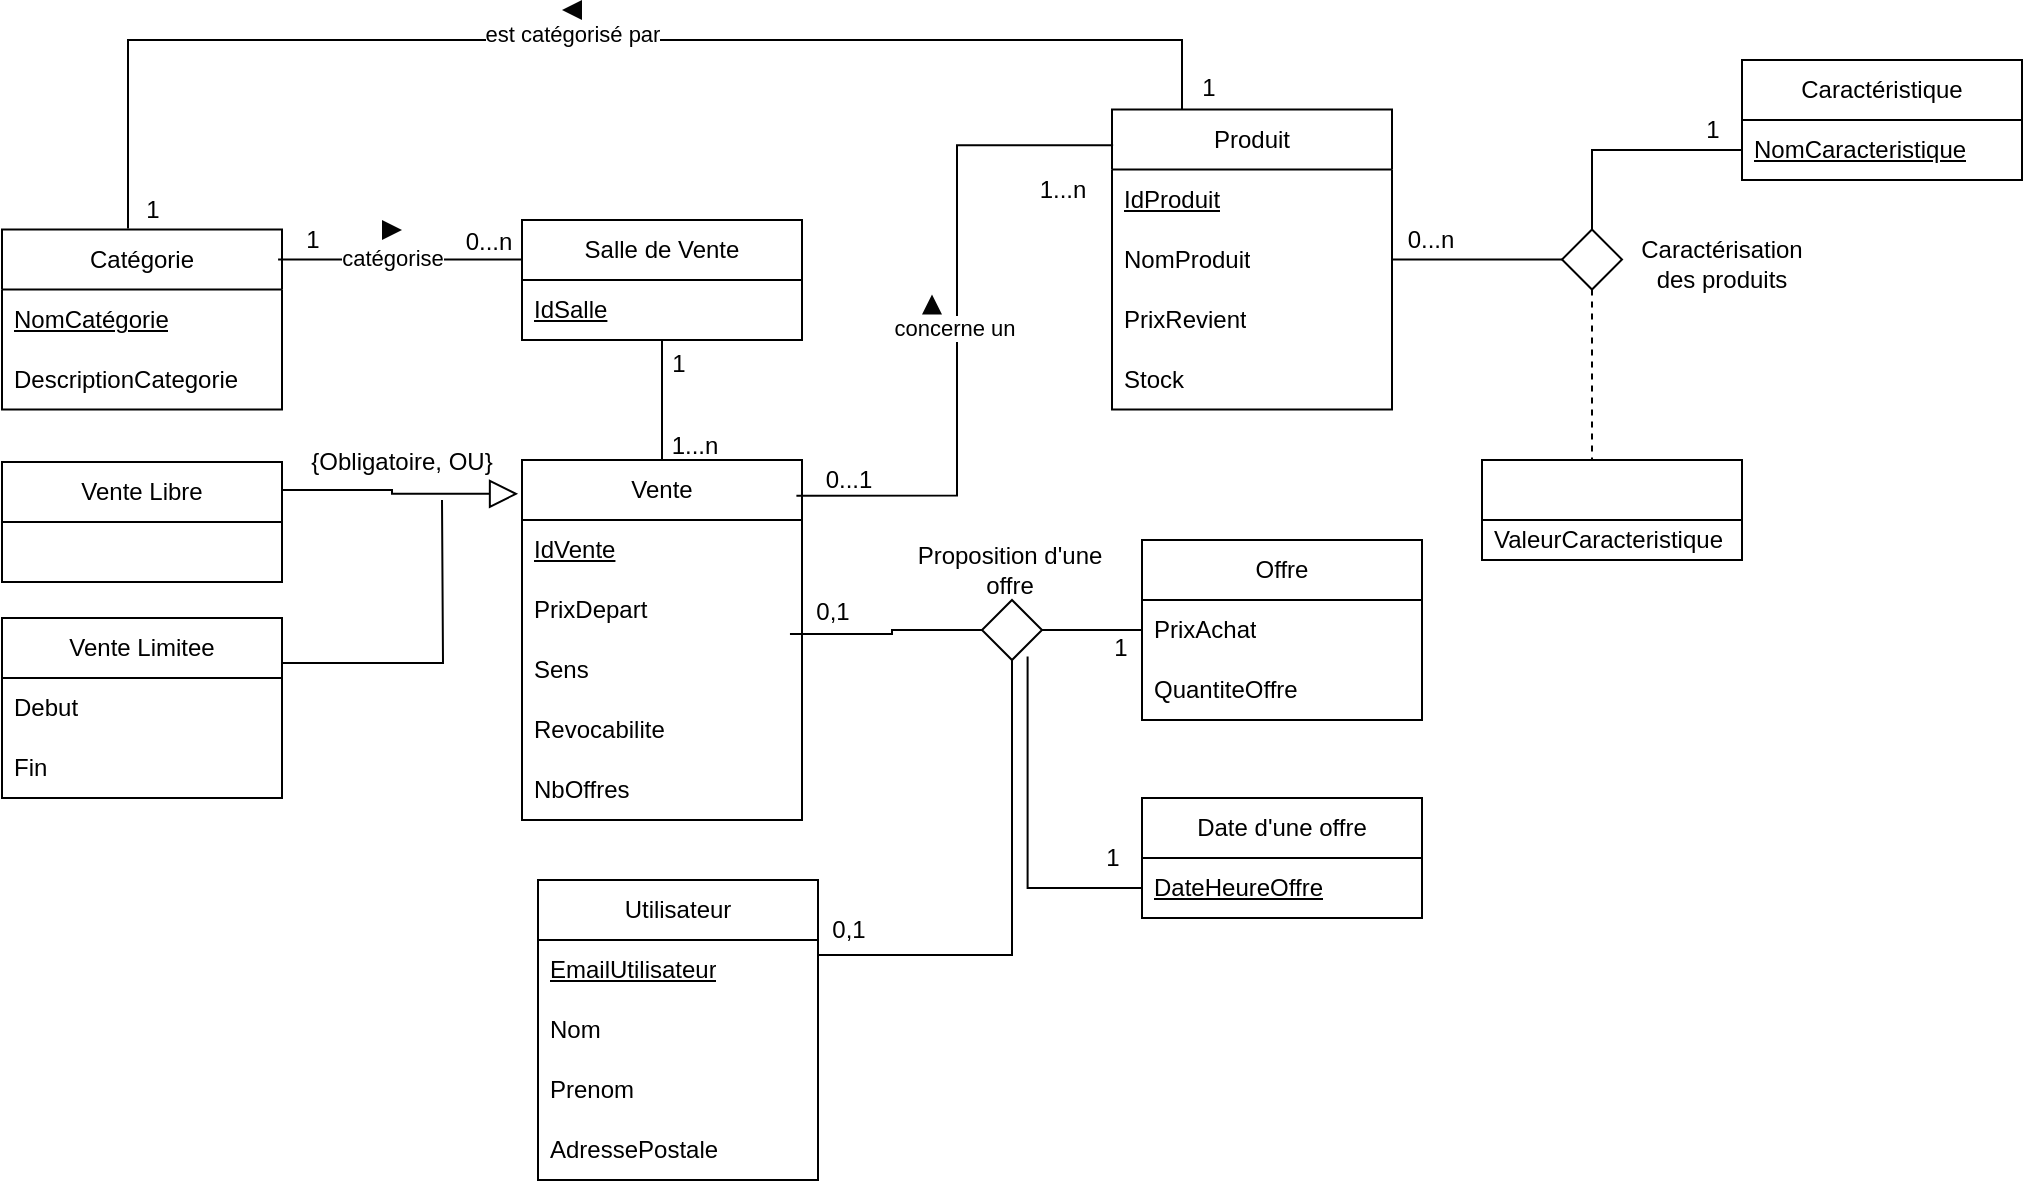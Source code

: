 <mxfile version="24.8.6">
  <diagram id="R2lEEEUBdFMjLlhIrx00" name="Page-1">
    <mxGraphModel dx="1137" dy="663" grid="1" gridSize="10" guides="1" tooltips="1" connect="1" arrows="1" fold="1" page="1" pageScale="1" pageWidth="1100" pageHeight="850" math="0" shadow="0" extFonts="Permanent Marker^https://fonts.googleapis.com/css?family=Permanent+Marker">
      <root>
        <mxCell id="0" />
        <mxCell id="1" parent="0" />
        <mxCell id="Ggqdh9_-7A-ZIkTWF8em-8" value="Produit" style="swimlane;fontStyle=0;childLayout=stackLayout;horizontal=1;startSize=30;horizontalStack=0;resizeParent=1;resizeParentMax=0;resizeLast=0;collapsible=1;marginBottom=0;whiteSpace=wrap;html=1;" parent="1" vertex="1">
          <mxGeometry x="615" y="224.75" width="140" height="150" as="geometry">
            <mxRectangle x="485" y="120" width="80" height="30" as="alternateBounds" />
          </mxGeometry>
        </mxCell>
        <mxCell id="Ggqdh9_-7A-ZIkTWF8em-9" value="&lt;u&gt;IdProduit&lt;/u&gt;" style="text;strokeColor=none;fillColor=none;align=left;verticalAlign=middle;spacingLeft=4;spacingRight=4;overflow=hidden;points=[[0,0.5],[1,0.5]];portConstraint=eastwest;rotatable=0;whiteSpace=wrap;html=1;" parent="Ggqdh9_-7A-ZIkTWF8em-8" vertex="1">
          <mxGeometry y="30" width="140" height="30" as="geometry" />
        </mxCell>
        <mxCell id="Ggqdh9_-7A-ZIkTWF8em-10" value="NomProduit" style="text;strokeColor=none;fillColor=none;align=left;verticalAlign=middle;spacingLeft=4;spacingRight=4;overflow=hidden;points=[[0,0.5],[1,0.5]];portConstraint=eastwest;rotatable=0;whiteSpace=wrap;html=1;" parent="Ggqdh9_-7A-ZIkTWF8em-8" vertex="1">
          <mxGeometry y="60" width="140" height="30" as="geometry" />
        </mxCell>
        <mxCell id="Ggqdh9_-7A-ZIkTWF8em-11" value="PrixRevient" style="text;strokeColor=none;fillColor=none;align=left;verticalAlign=middle;spacingLeft=4;spacingRight=4;overflow=hidden;points=[[0,0.5],[1,0.5]];portConstraint=eastwest;rotatable=0;whiteSpace=wrap;html=1;" parent="Ggqdh9_-7A-ZIkTWF8em-8" vertex="1">
          <mxGeometry y="90" width="140" height="30" as="geometry" />
        </mxCell>
        <mxCell id="Ggqdh9_-7A-ZIkTWF8em-18" value="Stock" style="text;strokeColor=none;fillColor=none;align=left;verticalAlign=middle;spacingLeft=4;spacingRight=4;overflow=hidden;points=[[0,0.5],[1,0.5]];portConstraint=eastwest;rotatable=0;whiteSpace=wrap;html=1;" parent="Ggqdh9_-7A-ZIkTWF8em-8" vertex="1">
          <mxGeometry y="120" width="140" height="30" as="geometry" />
        </mxCell>
        <mxCell id="ZjdiVJFrD4wn3T4_e016-46" style="edgeStyle=orthogonalEdgeStyle;rounded=0;orthogonalLoop=1;jettySize=auto;html=1;exitX=1;exitY=0.25;exitDx=0;exitDy=0;endArrow=none;endFill=0;" parent="1" source="FZLIJTJYXw8WMC6VIrll-7" edge="1">
          <mxGeometry relative="1" as="geometry">
            <mxPoint x="280" y="420" as="targetPoint" />
          </mxGeometry>
        </mxCell>
        <mxCell id="FZLIJTJYXw8WMC6VIrll-7" value="Vente Limitee" style="swimlane;fontStyle=0;childLayout=stackLayout;horizontal=1;startSize=30;horizontalStack=0;resizeParent=1;resizeParentMax=0;resizeLast=0;collapsible=1;marginBottom=0;whiteSpace=wrap;html=1;" parent="1" vertex="1">
          <mxGeometry x="60" y="479" width="140" height="90" as="geometry" />
        </mxCell>
        <mxCell id="Ggqdh9_-7A-ZIkTWF8em-62" value="Debut" style="text;strokeColor=none;fillColor=none;align=left;verticalAlign=middle;spacingLeft=4;spacingRight=4;overflow=hidden;points=[[0,0.5],[1,0.5]];portConstraint=eastwest;rotatable=0;whiteSpace=wrap;html=1;" parent="FZLIJTJYXw8WMC6VIrll-7" vertex="1">
          <mxGeometry y="30" width="140" height="30" as="geometry" />
        </mxCell>
        <mxCell id="FZLIJTJYXw8WMC6VIrll-8" value="Fin" style="text;strokeColor=none;fillColor=none;align=left;verticalAlign=middle;spacingLeft=4;spacingRight=4;overflow=hidden;points=[[0,0.5],[1,0.5]];portConstraint=eastwest;rotatable=0;whiteSpace=wrap;html=1;" parent="FZLIJTJYXw8WMC6VIrll-7" vertex="1">
          <mxGeometry y="60" width="140" height="30" as="geometry" />
        </mxCell>
        <mxCell id="FZLIJTJYXw8WMC6VIrll-11" value="Vente Libre" style="swimlane;fontStyle=0;childLayout=stackLayout;horizontal=1;startSize=30;horizontalStack=0;resizeParent=1;resizeParentMax=0;resizeLast=0;collapsible=1;marginBottom=0;whiteSpace=wrap;html=1;" parent="1" vertex="1">
          <mxGeometry x="60" y="401" width="140" height="60" as="geometry" />
        </mxCell>
        <mxCell id="Ggqdh9_-7A-ZIkTWF8em-53" style="edgeStyle=orthogonalEdgeStyle;rounded=0;orthogonalLoop=1;jettySize=auto;html=1;exitX=0.5;exitY=0;exitDx=0;exitDy=0;entryX=0.5;entryY=1;entryDx=0;entryDy=0;endArrow=none;endFill=0;" parent="1" source="FZLIJTJYXw8WMC6VIrll-20" target="FZLIJTJYXw8WMC6VIrll-25" edge="1">
          <mxGeometry relative="1" as="geometry" />
        </mxCell>
        <mxCell id="FZLIJTJYXw8WMC6VIrll-20" value="Vente" style="swimlane;fontStyle=0;childLayout=stackLayout;horizontal=1;startSize=30;horizontalStack=0;resizeParent=1;resizeParentMax=0;resizeLast=0;collapsible=1;marginBottom=0;whiteSpace=wrap;html=1;" parent="1" vertex="1">
          <mxGeometry x="320" y="400" width="140" height="180" as="geometry" />
        </mxCell>
        <mxCell id="FZLIJTJYXw8WMC6VIrll-21" value="&lt;u&gt;IdVente&lt;/u&gt;" style="text;strokeColor=none;fillColor=none;align=left;verticalAlign=middle;spacingLeft=4;spacingRight=4;overflow=hidden;points=[[0,0.5],[1,0.5]];portConstraint=eastwest;rotatable=0;whiteSpace=wrap;html=1;" parent="FZLIJTJYXw8WMC6VIrll-20" vertex="1">
          <mxGeometry y="30" width="140" height="30" as="geometry" />
        </mxCell>
        <mxCell id="Ggqdh9_-7A-ZIkTWF8em-63" value="PrixDepart" style="text;strokeColor=none;fillColor=none;align=left;verticalAlign=middle;spacingLeft=4;spacingRight=4;overflow=hidden;points=[[0,0.5],[1,0.5]];portConstraint=eastwest;rotatable=0;whiteSpace=wrap;html=1;" parent="FZLIJTJYXw8WMC6VIrll-20" vertex="1">
          <mxGeometry y="60" width="140" height="30" as="geometry" />
        </mxCell>
        <mxCell id="ZjdiVJFrD4wn3T4_e016-25" value="Sens" style="text;strokeColor=none;fillColor=none;align=left;verticalAlign=middle;spacingLeft=4;spacingRight=4;overflow=hidden;points=[[0,0.5],[1,0.5]];portConstraint=eastwest;rotatable=0;whiteSpace=wrap;html=1;" parent="FZLIJTJYXw8WMC6VIrll-20" vertex="1">
          <mxGeometry y="90" width="140" height="30" as="geometry" />
        </mxCell>
        <mxCell id="ZjdiVJFrD4wn3T4_e016-27" value="Revocabilite" style="text;strokeColor=none;fillColor=none;align=left;verticalAlign=middle;spacingLeft=4;spacingRight=4;overflow=hidden;points=[[0,0.5],[1,0.5]];portConstraint=eastwest;rotatable=0;whiteSpace=wrap;html=1;" parent="FZLIJTJYXw8WMC6VIrll-20" vertex="1">
          <mxGeometry y="120" width="140" height="30" as="geometry" />
        </mxCell>
        <mxCell id="ZjdiVJFrD4wn3T4_e016-26" value="NbOffres" style="text;strokeColor=none;fillColor=none;align=left;verticalAlign=middle;spacingLeft=4;spacingRight=4;overflow=hidden;points=[[0,0.5],[1,0.5]];portConstraint=eastwest;rotatable=0;whiteSpace=wrap;html=1;" parent="FZLIJTJYXw8WMC6VIrll-20" vertex="1">
          <mxGeometry y="150" width="140" height="30" as="geometry" />
        </mxCell>
        <mxCell id="Ggqdh9_-7A-ZIkTWF8em-52" style="edgeStyle=orthogonalEdgeStyle;rounded=0;orthogonalLoop=1;jettySize=auto;html=1;exitX=0.5;exitY=0;exitDx=0;exitDy=0;endArrow=diamond;endFill=1;strokeWidth=1;endSize=13;entryX=0.5;entryY=0;entryDx=0;entryDy=0;" parent="1" source="FZLIJTJYXw8WMC6VIrll-25" target="FZLIJTJYXw8WMC6VIrll-25" edge="1">
          <mxGeometry relative="1" as="geometry" />
        </mxCell>
        <mxCell id="FZLIJTJYXw8WMC6VIrll-25" value="Salle de Vente" style="swimlane;fontStyle=0;childLayout=stackLayout;horizontal=1;startSize=30;horizontalStack=0;resizeParent=1;resizeParentMax=0;resizeLast=0;collapsible=1;marginBottom=0;whiteSpace=wrap;html=1;" parent="1" vertex="1">
          <mxGeometry x="320" y="280" width="140" height="60" as="geometry" />
        </mxCell>
        <mxCell id="FZLIJTJYXw8WMC6VIrll-26" value="&lt;u&gt;IdSalle&lt;/u&gt;" style="text;strokeColor=none;fillColor=none;align=left;verticalAlign=middle;spacingLeft=4;spacingRight=4;overflow=hidden;points=[[0,0.5],[1,0.5]];portConstraint=eastwest;rotatable=0;whiteSpace=wrap;html=1;" parent="FZLIJTJYXw8WMC6VIrll-25" vertex="1">
          <mxGeometry y="30" width="140" height="30" as="geometry" />
        </mxCell>
        <mxCell id="Ke0XYD_HMKUoC5TSIvPC-9" style="edgeStyle=orthogonalEdgeStyle;rounded=0;orthogonalLoop=1;jettySize=auto;html=1;exitX=1;exitY=0.25;exitDx=0;exitDy=0;entryX=0.5;entryY=1;entryDx=0;entryDy=0;endArrow=none;endFill=0;" edge="1" parent="1" source="Ggqdh9_-7A-ZIkTWF8em-24" target="Ke0XYD_HMKUoC5TSIvPC-2">
          <mxGeometry relative="1" as="geometry" />
        </mxCell>
        <mxCell id="Ggqdh9_-7A-ZIkTWF8em-24" value="Utilisateur" style="swimlane;fontStyle=0;childLayout=stackLayout;horizontal=1;startSize=30;horizontalStack=0;resizeParent=1;resizeParentMax=0;resizeLast=0;collapsible=1;marginBottom=0;whiteSpace=wrap;html=1;" parent="1" vertex="1">
          <mxGeometry x="328" y="610" width="140" height="150" as="geometry">
            <mxRectangle x="580" y="170" width="80" height="30" as="alternateBounds" />
          </mxGeometry>
        </mxCell>
        <mxCell id="Ggqdh9_-7A-ZIkTWF8em-25" value="&lt;u&gt;EmailUtilisateur&lt;/u&gt;" style="text;strokeColor=none;fillColor=none;align=left;verticalAlign=middle;spacingLeft=4;spacingRight=4;overflow=hidden;points=[[0,0.5],[1,0.5]];portConstraint=eastwest;rotatable=0;whiteSpace=wrap;html=1;" parent="Ggqdh9_-7A-ZIkTWF8em-24" vertex="1">
          <mxGeometry y="30" width="140" height="30" as="geometry" />
        </mxCell>
        <mxCell id="Ggqdh9_-7A-ZIkTWF8em-26" value="Nom" style="text;strokeColor=none;fillColor=none;align=left;verticalAlign=middle;spacingLeft=4;spacingRight=4;overflow=hidden;points=[[0,0.5],[1,0.5]];portConstraint=eastwest;rotatable=0;whiteSpace=wrap;html=1;" parent="Ggqdh9_-7A-ZIkTWF8em-24" vertex="1">
          <mxGeometry y="60" width="140" height="30" as="geometry" />
        </mxCell>
        <mxCell id="Ggqdh9_-7A-ZIkTWF8em-27" value="Prenom" style="text;strokeColor=none;fillColor=none;align=left;verticalAlign=middle;spacingLeft=4;spacingRight=4;overflow=hidden;points=[[0,0.5],[1,0.5]];portConstraint=eastwest;rotatable=0;whiteSpace=wrap;html=1;" parent="Ggqdh9_-7A-ZIkTWF8em-24" vertex="1">
          <mxGeometry y="90" width="140" height="30" as="geometry" />
        </mxCell>
        <mxCell id="Ggqdh9_-7A-ZIkTWF8em-29" value="AdressePostale" style="text;strokeColor=none;fillColor=none;align=left;verticalAlign=middle;spacingLeft=4;spacingRight=4;overflow=hidden;points=[[0,0.5],[1,0.5]];portConstraint=eastwest;rotatable=0;whiteSpace=wrap;html=1;" parent="Ggqdh9_-7A-ZIkTWF8em-24" vertex="1">
          <mxGeometry y="120" width="140" height="30" as="geometry" />
        </mxCell>
        <mxCell id="Ggqdh9_-7A-ZIkTWF8em-19" value="&lt;div&gt;Caractéristique&lt;/div&gt;" style="swimlane;fontStyle=0;childLayout=stackLayout;horizontal=1;startSize=30;horizontalStack=0;resizeParent=1;resizeParentMax=0;resizeLast=0;collapsible=1;marginBottom=0;whiteSpace=wrap;html=1;" parent="1" vertex="1">
          <mxGeometry x="930" y="200" width="140" height="60" as="geometry">
            <mxRectangle x="580" y="170" width="80" height="30" as="alternateBounds" />
          </mxGeometry>
        </mxCell>
        <mxCell id="Ggqdh9_-7A-ZIkTWF8em-20" value="&lt;u&gt;NomCaracteristique&lt;/u&gt;" style="text;strokeColor=none;fillColor=none;align=left;verticalAlign=middle;spacingLeft=4;spacingRight=4;overflow=hidden;points=[[0,0.5],[1,0.5]];portConstraint=eastwest;rotatable=0;whiteSpace=wrap;html=1;" parent="Ggqdh9_-7A-ZIkTWF8em-19" vertex="1">
          <mxGeometry y="30" width="140" height="30" as="geometry" />
        </mxCell>
        <mxCell id="FZLIJTJYXw8WMC6VIrll-30" value="&lt;div&gt;{Obligatoire, OU}&lt;/div&gt;" style="text;html=1;align=center;verticalAlign=middle;whiteSpace=wrap;rounded=0;" parent="1" vertex="1">
          <mxGeometry x="210" y="386" width="100" height="30" as="geometry" />
        </mxCell>
        <mxCell id="Ggqdh9_-7A-ZIkTWF8em-36" value="Offre" style="swimlane;fontStyle=0;childLayout=stackLayout;horizontal=1;startSize=30;horizontalStack=0;resizeParent=1;resizeParentMax=0;resizeLast=0;collapsible=1;marginBottom=0;whiteSpace=wrap;html=1;" parent="1" vertex="1">
          <mxGeometry x="630" y="440" width="140" height="90" as="geometry">
            <mxRectangle x="485" y="280" width="80" height="30" as="alternateBounds" />
          </mxGeometry>
        </mxCell>
        <mxCell id="Ggqdh9_-7A-ZIkTWF8em-38" value="PrixAchat" style="text;strokeColor=none;fillColor=none;align=left;verticalAlign=middle;spacingLeft=4;spacingRight=4;overflow=hidden;points=[[0,0.5],[1,0.5]];portConstraint=eastwest;rotatable=0;whiteSpace=wrap;html=1;" parent="Ggqdh9_-7A-ZIkTWF8em-36" vertex="1">
          <mxGeometry y="30" width="140" height="30" as="geometry" />
        </mxCell>
        <mxCell id="Ggqdh9_-7A-ZIkTWF8em-41" value="QuantiteOffre" style="text;strokeColor=none;fillColor=none;align=left;verticalAlign=middle;spacingLeft=4;spacingRight=4;overflow=hidden;points=[[0,0.5],[1,0.5]];portConstraint=eastwest;rotatable=0;whiteSpace=wrap;html=1;" parent="Ggqdh9_-7A-ZIkTWF8em-36" vertex="1">
          <mxGeometry y="60" width="140" height="30" as="geometry" />
        </mxCell>
        <mxCell id="Ggqdh9_-7A-ZIkTWF8em-42" value="Catégorie" style="swimlane;fontStyle=0;childLayout=stackLayout;horizontal=1;startSize=30;horizontalStack=0;resizeParent=1;resizeParentMax=0;resizeLast=0;collapsible=1;marginBottom=0;whiteSpace=wrap;html=1;" parent="1" vertex="1">
          <mxGeometry x="60" y="284.75" width="140" height="90" as="geometry" />
        </mxCell>
        <mxCell id="Ggqdh9_-7A-ZIkTWF8em-43" value="&lt;u&gt;NomCatégorie&lt;/u&gt;" style="text;strokeColor=none;fillColor=none;align=left;verticalAlign=middle;spacingLeft=4;spacingRight=4;overflow=hidden;points=[[0,0.5],[1,0.5]];portConstraint=eastwest;rotatable=0;whiteSpace=wrap;html=1;" parent="Ggqdh9_-7A-ZIkTWF8em-42" vertex="1">
          <mxGeometry y="30" width="140" height="30" as="geometry" />
        </mxCell>
        <mxCell id="Ggqdh9_-7A-ZIkTWF8em-44" value="DescriptionCategorie" style="text;strokeColor=none;fillColor=none;align=left;verticalAlign=middle;spacingLeft=4;spacingRight=4;overflow=hidden;points=[[0,0.5],[1,0.5]];portConstraint=eastwest;rotatable=0;whiteSpace=wrap;html=1;" parent="Ggqdh9_-7A-ZIkTWF8em-42" vertex="1">
          <mxGeometry y="60" width="140" height="30" as="geometry" />
        </mxCell>
        <mxCell id="Ggqdh9_-7A-ZIkTWF8em-50" style="edgeStyle=orthogonalEdgeStyle;rounded=0;orthogonalLoop=1;jettySize=auto;html=1;exitX=0;exitY=0.25;exitDx=0;exitDy=0;entryX=0.986;entryY=0.167;entryDx=0;entryDy=0;entryPerimeter=0;endArrow=none;endFill=0;" parent="1" source="FZLIJTJYXw8WMC6VIrll-25" target="Ggqdh9_-7A-ZIkTWF8em-42" edge="1">
          <mxGeometry relative="1" as="geometry">
            <Array as="points">
              <mxPoint x="320" y="300" />
            </Array>
          </mxGeometry>
        </mxCell>
        <mxCell id="Ke0XYD_HMKUoC5TSIvPC-23" value="catégorise" style="edgeLabel;html=1;align=center;verticalAlign=middle;resizable=0;points=[];" vertex="1" connectable="0" parent="Ggqdh9_-7A-ZIkTWF8em-50">
          <mxGeometry x="0.101" y="-1" relative="1" as="geometry">
            <mxPoint as="offset" />
          </mxGeometry>
        </mxCell>
        <mxCell id="ZjdiVJFrD4wn3T4_e016-6" value="1" style="text;html=1;align=center;verticalAlign=middle;resizable=0;points=[];autosize=1;strokeColor=none;fillColor=none;" parent="1" vertex="1">
          <mxGeometry x="200" y="275" width="30" height="30" as="geometry" />
        </mxCell>
        <mxCell id="ZjdiVJFrD4wn3T4_e016-7" value="0...n" style="text;html=1;align=center;verticalAlign=middle;resizable=0;points=[];autosize=1;strokeColor=none;fillColor=none;" parent="1" vertex="1">
          <mxGeometry x="278" y="276" width="50" height="30" as="geometry" />
        </mxCell>
        <mxCell id="ZjdiVJFrD4wn3T4_e016-10" value="1...n" style="text;html=1;align=center;verticalAlign=middle;resizable=0;points=[];autosize=1;strokeColor=none;fillColor=none;" parent="1" vertex="1">
          <mxGeometry x="565" y="250" width="50" height="30" as="geometry" />
        </mxCell>
        <mxCell id="ZjdiVJFrD4wn3T4_e016-11" value="1" style="text;html=1;align=center;verticalAlign=middle;resizable=0;points=[];autosize=1;strokeColor=none;fillColor=none;" parent="1" vertex="1">
          <mxGeometry x="383" y="337" width="30" height="30" as="geometry" />
        </mxCell>
        <mxCell id="ZjdiVJFrD4wn3T4_e016-12" value="1...n" style="text;html=1;align=center;verticalAlign=middle;resizable=0;points=[];autosize=1;strokeColor=none;fillColor=none;" parent="1" vertex="1">
          <mxGeometry x="381" y="378" width="50" height="30" as="geometry" />
        </mxCell>
        <mxCell id="ZjdiVJFrD4wn3T4_e016-13" value="0...1" style="text;html=1;align=center;verticalAlign=middle;resizable=0;points=[];autosize=1;strokeColor=none;fillColor=none;" parent="1" vertex="1">
          <mxGeometry x="458" y="395" width="50" height="30" as="geometry" />
        </mxCell>
        <mxCell id="ZjdiVJFrD4wn3T4_e016-15" value="1" style="text;html=1;align=center;verticalAlign=middle;resizable=0;points=[];autosize=1;strokeColor=none;fillColor=none;" parent="1" vertex="1">
          <mxGeometry x="648" y="199" width="30" height="30" as="geometry" />
        </mxCell>
        <mxCell id="ZjdiVJFrD4wn3T4_e016-20" value="" style="swimlane;fontStyle=0;childLayout=stackLayout;horizontal=1;startSize=30;horizontalStack=0;resizeParent=1;resizeParentMax=0;resizeLast=0;collapsible=1;marginBottom=0;whiteSpace=wrap;html=1;" parent="1" vertex="1">
          <mxGeometry x="800" y="400" width="130" height="50" as="geometry">
            <mxRectangle x="580" y="170" width="80" height="30" as="alternateBounds" />
          </mxGeometry>
        </mxCell>
        <mxCell id="ZjdiVJFrD4wn3T4_e016-22" value="ValeurCaracteristique" style="text;strokeColor=none;fillColor=none;align=left;verticalAlign=middle;spacingLeft=4;spacingRight=4;overflow=hidden;points=[[0,0.5],[1,0.5]];portConstraint=eastwest;rotatable=0;whiteSpace=wrap;html=1;" parent="ZjdiVJFrD4wn3T4_e016-20" vertex="1">
          <mxGeometry y="30" width="130" height="20" as="geometry" />
        </mxCell>
        <mxCell id="ZjdiVJFrD4wn3T4_e016-37" style="edgeStyle=orthogonalEdgeStyle;rounded=0;orthogonalLoop=1;jettySize=auto;html=1;exitX=0.98;exitY=0.099;exitDx=0;exitDy=0;entryX=0.004;entryY=0.119;entryDx=0;entryDy=0;entryPerimeter=0;exitPerimeter=0;endArrow=none;endFill=0;" parent="1" source="FZLIJTJYXw8WMC6VIrll-20" target="Ggqdh9_-7A-ZIkTWF8em-8" edge="1">
          <mxGeometry relative="1" as="geometry" />
        </mxCell>
        <mxCell id="Ke0XYD_HMKUoC5TSIvPC-10" value="concerne un" style="edgeLabel;html=1;align=center;verticalAlign=middle;resizable=0;points=[];" vertex="1" connectable="0" parent="ZjdiVJFrD4wn3T4_e016-37">
          <mxGeometry x="-0.016" y="3" relative="1" as="geometry">
            <mxPoint x="1" as="offset" />
          </mxGeometry>
        </mxCell>
        <mxCell id="ZjdiVJFrD4wn3T4_e016-38" style="edgeStyle=orthogonalEdgeStyle;rounded=0;orthogonalLoop=1;jettySize=auto;html=1;exitX=0.25;exitY=0;exitDx=0;exitDy=0;entryX=0.45;entryY=-0.006;entryDx=0;entryDy=0;entryPerimeter=0;endArrow=none;endFill=0;" parent="1" source="Ggqdh9_-7A-ZIkTWF8em-8" target="Ggqdh9_-7A-ZIkTWF8em-42" edge="1">
          <mxGeometry relative="1" as="geometry">
            <Array as="points">
              <mxPoint x="645" y="190" />
              <mxPoint x="183" y="190" />
            </Array>
          </mxGeometry>
        </mxCell>
        <mxCell id="Ke0XYD_HMKUoC5TSIvPC-11" value="est catégorisé par" style="edgeLabel;html=1;align=center;verticalAlign=middle;resizable=0;points=[];" vertex="1" connectable="0" parent="ZjdiVJFrD4wn3T4_e016-38">
          <mxGeometry x="0.036" y="-3" relative="1" as="geometry">
            <mxPoint as="offset" />
          </mxGeometry>
        </mxCell>
        <mxCell id="ZjdiVJFrD4wn3T4_e016-39" value="" style="rhombus;whiteSpace=wrap;html=1;" parent="1" vertex="1">
          <mxGeometry x="840" y="284.75" width="30" height="30" as="geometry" />
        </mxCell>
        <mxCell id="ZjdiVJFrD4wn3T4_e016-40" style="edgeStyle=orthogonalEdgeStyle;rounded=0;orthogonalLoop=1;jettySize=auto;html=1;exitX=1;exitY=0.5;exitDx=0;exitDy=0;entryX=0;entryY=0.5;entryDx=0;entryDy=0;endArrow=none;endFill=0;" parent="1" source="Ggqdh9_-7A-ZIkTWF8em-10" target="ZjdiVJFrD4wn3T4_e016-39" edge="1">
          <mxGeometry relative="1" as="geometry" />
        </mxCell>
        <mxCell id="ZjdiVJFrD4wn3T4_e016-41" style="edgeStyle=orthogonalEdgeStyle;rounded=0;orthogonalLoop=1;jettySize=auto;html=1;exitX=0;exitY=0.5;exitDx=0;exitDy=0;entryX=0.5;entryY=0;entryDx=0;entryDy=0;endArrow=none;endFill=0;" parent="1" source="Ggqdh9_-7A-ZIkTWF8em-20" target="ZjdiVJFrD4wn3T4_e016-39" edge="1">
          <mxGeometry relative="1" as="geometry" />
        </mxCell>
        <mxCell id="ZjdiVJFrD4wn3T4_e016-42" style="edgeStyle=orthogonalEdgeStyle;rounded=0;orthogonalLoop=1;jettySize=auto;html=1;exitX=0.5;exitY=1;exitDx=0;exitDy=0;endArrow=none;endFill=0;dashed=1;entryX=0.5;entryY=0;entryDx=0;entryDy=0;" parent="1" source="ZjdiVJFrD4wn3T4_e016-39" target="ZjdiVJFrD4wn3T4_e016-20" edge="1">
          <mxGeometry relative="1" as="geometry">
            <Array as="points">
              <mxPoint x="855" y="350" />
              <mxPoint x="855" y="350" />
            </Array>
            <mxPoint x="915" y="380" as="targetPoint" />
          </mxGeometry>
        </mxCell>
        <mxCell id="ZjdiVJFrD4wn3T4_e016-44" style="edgeStyle=orthogonalEdgeStyle;rounded=0;orthogonalLoop=1;jettySize=auto;html=1;exitX=1;exitY=0.25;exitDx=0;exitDy=0;entryX=-0.014;entryY=0.094;entryDx=0;entryDy=0;entryPerimeter=0;endArrow=block;endFill=0;endSize=12;" parent="1" source="FZLIJTJYXw8WMC6VIrll-11" target="FZLIJTJYXw8WMC6VIrll-20" edge="1">
          <mxGeometry relative="1" as="geometry">
            <Array as="points">
              <mxPoint x="255" y="415" />
              <mxPoint x="255" y="417" />
            </Array>
          </mxGeometry>
        </mxCell>
        <mxCell id="ZjdiVJFrD4wn3T4_e016-48" value="1" style="text;html=1;align=center;verticalAlign=middle;resizable=0;points=[];autosize=1;strokeColor=none;fillColor=none;" parent="1" vertex="1">
          <mxGeometry x="120" y="259.5" width="30" height="30" as="geometry" />
        </mxCell>
        <mxCell id="Ke0XYD_HMKUoC5TSIvPC-5" style="edgeStyle=orthogonalEdgeStyle;rounded=0;orthogonalLoop=1;jettySize=auto;html=1;exitX=1;exitY=0.5;exitDx=0;exitDy=0;endArrow=none;endFill=0;" edge="1" parent="1" source="Ke0XYD_HMKUoC5TSIvPC-2" target="Ggqdh9_-7A-ZIkTWF8em-38">
          <mxGeometry relative="1" as="geometry" />
        </mxCell>
        <mxCell id="Ke0XYD_HMKUoC5TSIvPC-2" value="" style="rhombus;whiteSpace=wrap;html=1;" vertex="1" parent="1">
          <mxGeometry x="550" y="470" width="30" height="30" as="geometry" />
        </mxCell>
        <mxCell id="Ke0XYD_HMKUoC5TSIvPC-3" style="edgeStyle=orthogonalEdgeStyle;rounded=0;orthogonalLoop=1;jettySize=auto;html=1;exitX=0.957;exitY=0.9;exitDx=0;exitDy=0;entryX=0;entryY=0.5;entryDx=0;entryDy=0;endArrow=none;endFill=0;exitPerimeter=0;" edge="1" parent="1" source="Ggqdh9_-7A-ZIkTWF8em-63" target="Ke0XYD_HMKUoC5TSIvPC-2">
          <mxGeometry relative="1" as="geometry" />
        </mxCell>
        <mxCell id="Ke0XYD_HMKUoC5TSIvPC-12" value="Caractérisation des produits" style="text;html=1;align=center;verticalAlign=middle;whiteSpace=wrap;rounded=0;" vertex="1" parent="1">
          <mxGeometry x="870" y="289.5" width="100" height="25" as="geometry" />
        </mxCell>
        <mxCell id="Ke0XYD_HMKUoC5TSIvPC-13" value="Proposition d&#39;une offre" style="text;html=1;align=center;verticalAlign=middle;whiteSpace=wrap;rounded=0;" vertex="1" parent="1">
          <mxGeometry x="514" y="442" width="100" height="25" as="geometry" />
        </mxCell>
        <mxCell id="Ke0XYD_HMKUoC5TSIvPC-15" value="0,1" style="text;html=1;align=center;verticalAlign=middle;resizable=0;points=[];autosize=1;strokeColor=none;fillColor=none;" vertex="1" parent="1">
          <mxGeometry x="455" y="461" width="40" height="30" as="geometry" />
        </mxCell>
        <mxCell id="Ke0XYD_HMKUoC5TSIvPC-16" value="1" style="text;html=1;align=center;verticalAlign=middle;resizable=0;points=[];autosize=1;strokeColor=none;fillColor=none;" vertex="1" parent="1">
          <mxGeometry x="604" y="479" width="30" height="30" as="geometry" />
        </mxCell>
        <mxCell id="Ke0XYD_HMKUoC5TSIvPC-17" value="0,1" style="text;html=1;align=center;verticalAlign=middle;resizable=0;points=[];autosize=1;strokeColor=none;fillColor=none;" vertex="1" parent="1">
          <mxGeometry x="463" y="620" width="40" height="30" as="geometry" />
        </mxCell>
        <mxCell id="Ke0XYD_HMKUoC5TSIvPC-18" value="0...n" style="text;html=1;align=center;verticalAlign=middle;resizable=0;points=[];autosize=1;strokeColor=none;fillColor=none;" vertex="1" parent="1">
          <mxGeometry x="749" y="275" width="50" height="30" as="geometry" />
        </mxCell>
        <mxCell id="Ke0XYD_HMKUoC5TSIvPC-19" value="1" style="text;html=1;align=center;verticalAlign=middle;resizable=0;points=[];autosize=1;strokeColor=none;fillColor=none;" vertex="1" parent="1">
          <mxGeometry x="900" y="220" width="30" height="30" as="geometry" />
        </mxCell>
        <mxCell id="Ke0XYD_HMKUoC5TSIvPC-24" value="" style="triangle;whiteSpace=wrap;html=1;fillColor=#030303;fillStyle=solid;strokeColor=none;" vertex="1" parent="1">
          <mxGeometry x="250" y="280" width="10" height="10" as="geometry" />
        </mxCell>
        <mxCell id="Ke0XYD_HMKUoC5TSIvPC-25" value="" style="triangle;whiteSpace=wrap;html=1;fillColor=#030303;fillStyle=solid;strokeColor=none;rotation=-180;" vertex="1" parent="1">
          <mxGeometry x="340" y="170" width="10" height="10" as="geometry" />
        </mxCell>
        <mxCell id="Ke0XYD_HMKUoC5TSIvPC-26" value="" style="triangle;whiteSpace=wrap;html=1;fillColor=#030303;fillStyle=solid;strokeColor=none;rotation=-90;" vertex="1" parent="1">
          <mxGeometry x="520" y="317.25" width="10" height="10" as="geometry" />
        </mxCell>
        <mxCell id="Ke0XYD_HMKUoC5TSIvPC-27" value="Date d&#39;une offre" style="swimlane;fontStyle=0;childLayout=stackLayout;horizontal=1;startSize=30;horizontalStack=0;resizeParent=1;resizeParentMax=0;resizeLast=0;collapsible=1;marginBottom=0;whiteSpace=wrap;html=1;" vertex="1" parent="1">
          <mxGeometry x="630" y="569" width="140" height="60" as="geometry">
            <mxRectangle x="485" y="280" width="80" height="30" as="alternateBounds" />
          </mxGeometry>
        </mxCell>
        <mxCell id="Ke0XYD_HMKUoC5TSIvPC-28" value="&lt;u&gt;DateHeureOffre&lt;/u&gt;" style="text;strokeColor=none;fillColor=none;align=left;verticalAlign=middle;spacingLeft=4;spacingRight=4;overflow=hidden;points=[[0,0.5],[1,0.5]];portConstraint=eastwest;rotatable=0;whiteSpace=wrap;html=1;" vertex="1" parent="Ke0XYD_HMKUoC5TSIvPC-27">
          <mxGeometry y="30" width="140" height="30" as="geometry" />
        </mxCell>
        <mxCell id="Ke0XYD_HMKUoC5TSIvPC-32" style="edgeStyle=orthogonalEdgeStyle;rounded=0;orthogonalLoop=1;jettySize=auto;html=1;exitX=0;exitY=0.5;exitDx=0;exitDy=0;entryX=0.76;entryY=0.94;entryDx=0;entryDy=0;entryPerimeter=0;endArrow=none;endFill=0;" edge="1" parent="1" source="Ke0XYD_HMKUoC5TSIvPC-28" target="Ke0XYD_HMKUoC5TSIvPC-2">
          <mxGeometry relative="1" as="geometry" />
        </mxCell>
        <mxCell id="Ke0XYD_HMKUoC5TSIvPC-33" value="1" style="text;html=1;align=center;verticalAlign=middle;resizable=0;points=[];autosize=1;strokeColor=none;fillColor=none;" vertex="1" parent="1">
          <mxGeometry x="600" y="584" width="30" height="30" as="geometry" />
        </mxCell>
      </root>
    </mxGraphModel>
  </diagram>
</mxfile>
